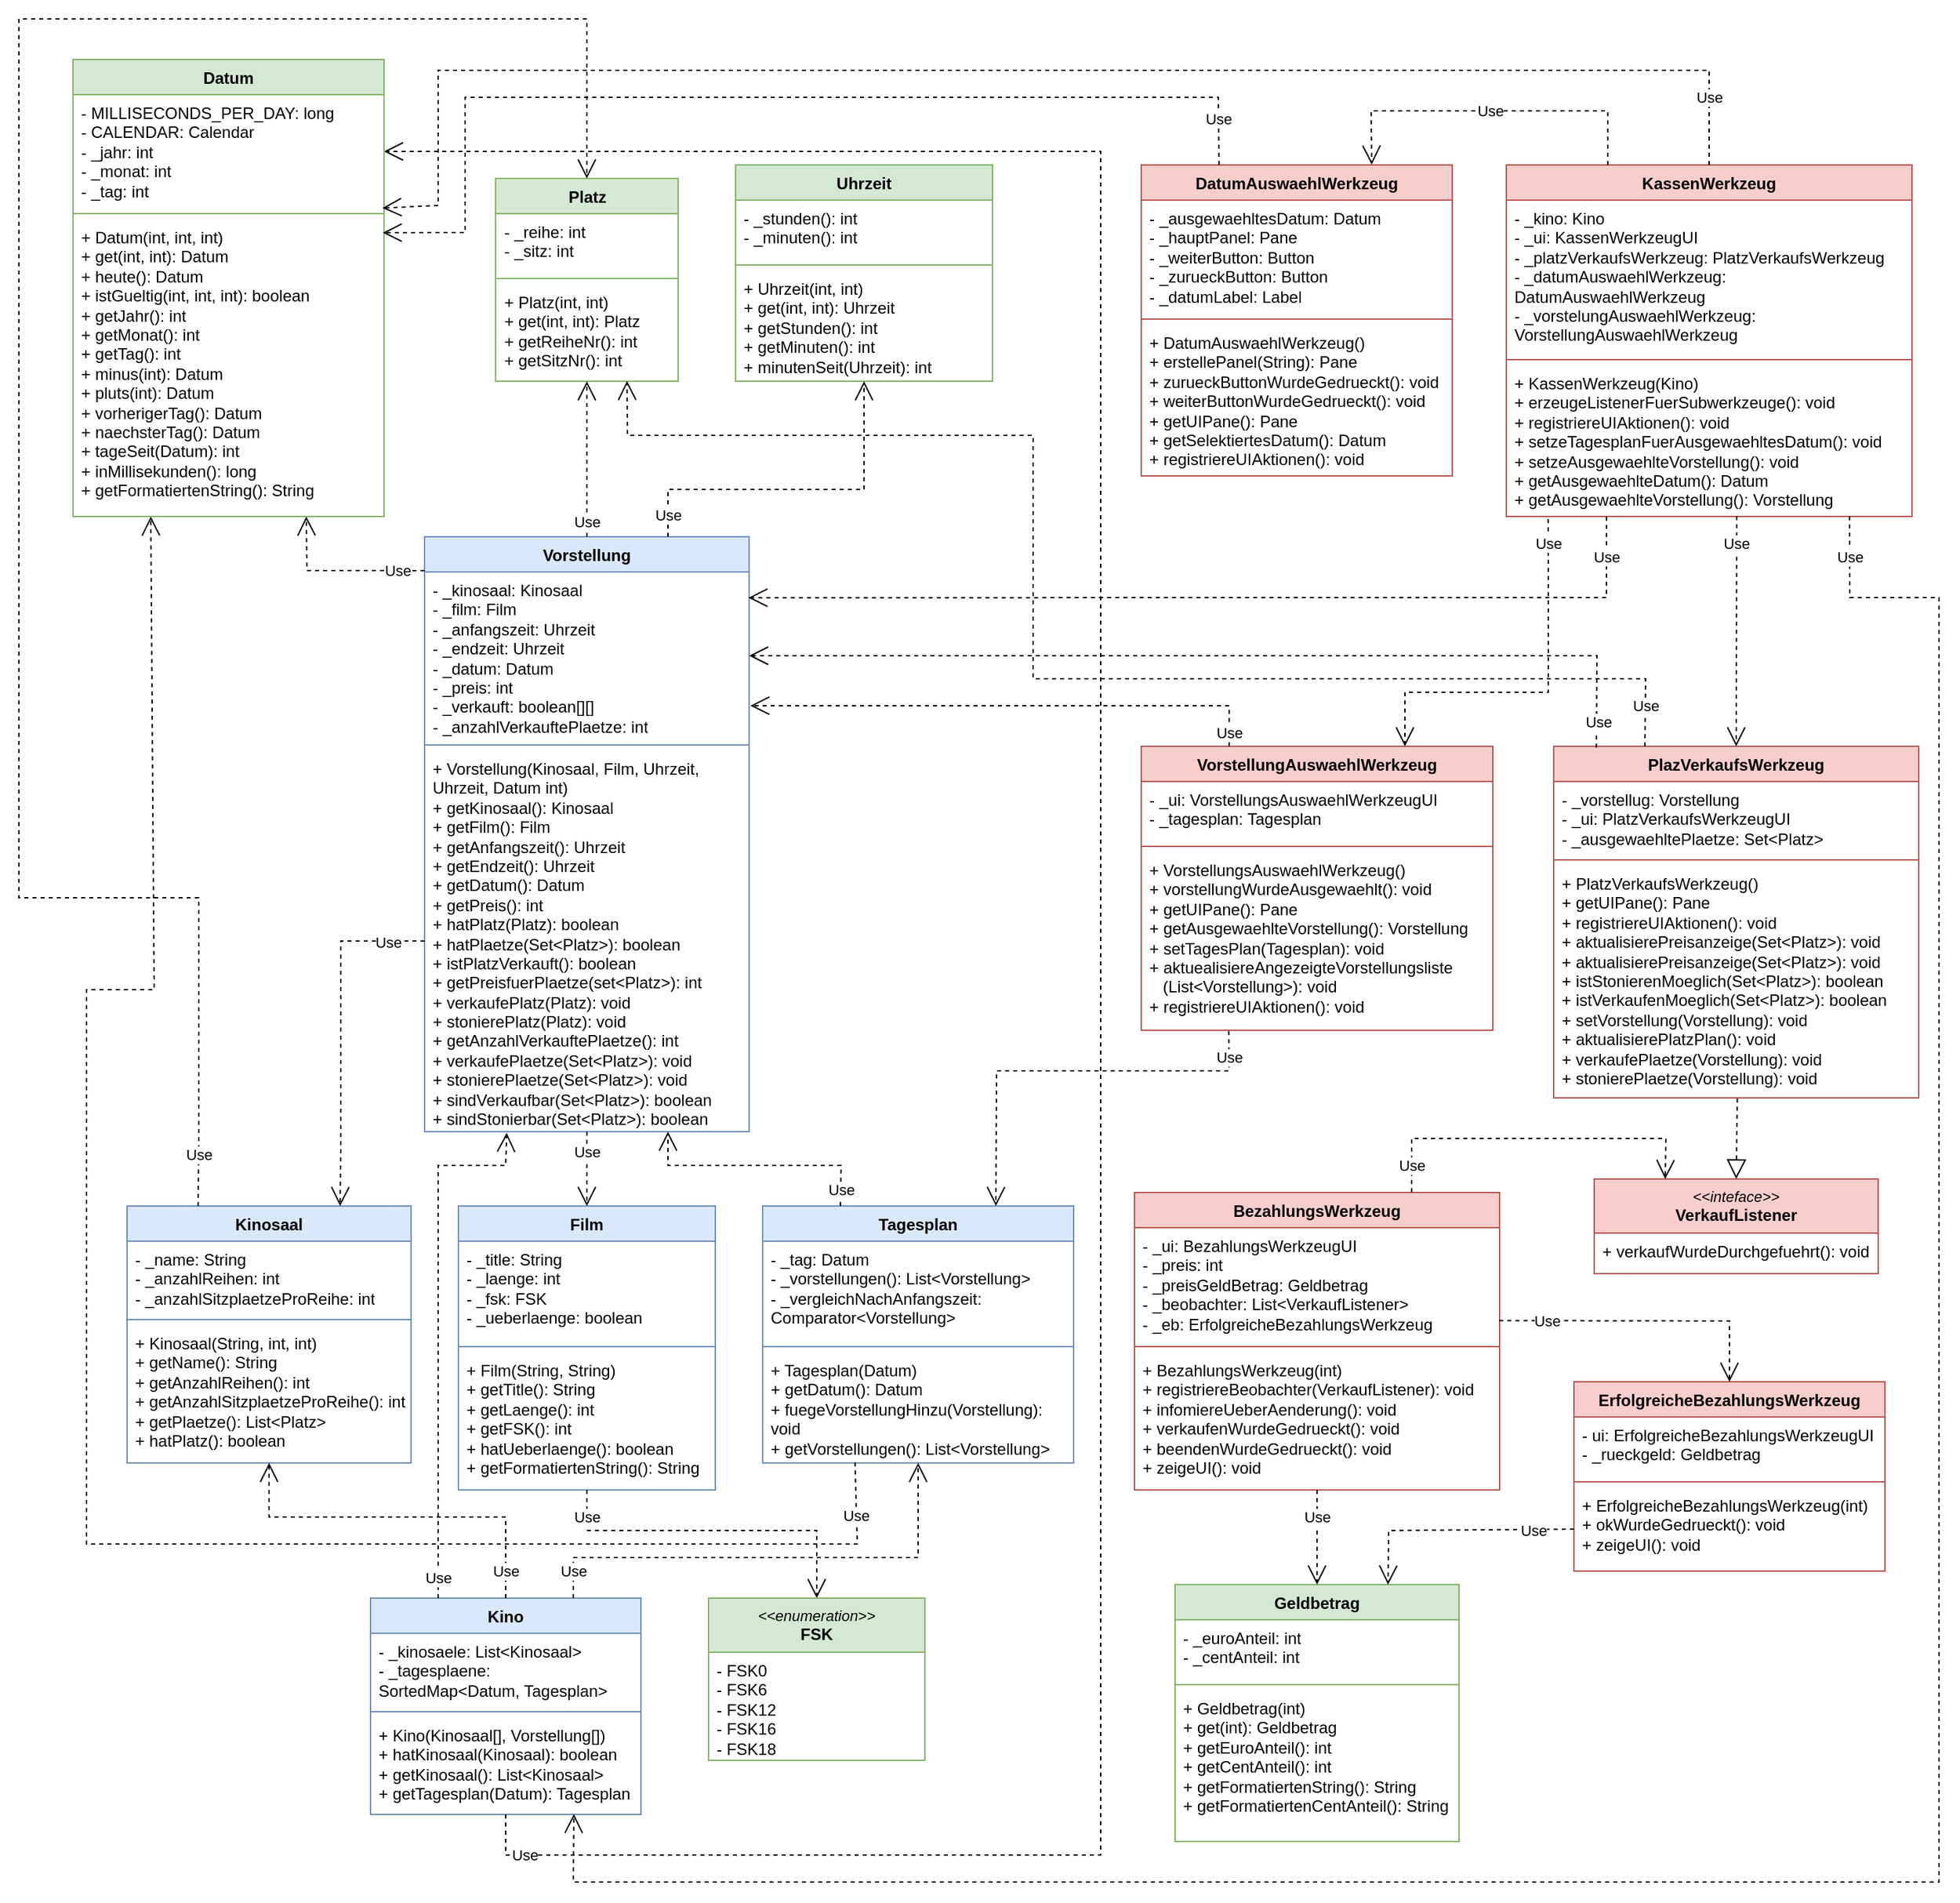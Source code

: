 <mxfile version="24.4.2" type="github">
  <diagram id="C5RBs43oDa-KdzZeNtuy" name="Page-1">
    <mxGraphModel dx="4780" dy="2460" grid="1" gridSize="10" guides="1" tooltips="1" connect="1" arrows="1" fold="1" page="1" pageScale="1" pageWidth="1654" pageHeight="2336" math="0" shadow="0">
      <root>
        <mxCell id="WIyWlLk6GJQsqaUBKTNV-0" />
        <mxCell id="WIyWlLk6GJQsqaUBKTNV-1" parent="WIyWlLk6GJQsqaUBKTNV-0" />
        <mxCell id="4iuh3zrAZqDO1K-IALBD-0" value="Film" style="swimlane;fontStyle=1;align=center;verticalAlign=top;childLayout=stackLayout;horizontal=1;startSize=26;horizontalStack=0;resizeParent=1;resizeParentMax=0;resizeLast=0;collapsible=1;marginBottom=0;whiteSpace=wrap;html=1;fillColor=#dae8fc;strokeColor=#6c8ebf;" parent="WIyWlLk6GJQsqaUBKTNV-1" vertex="1">
          <mxGeometry x="425" y="1298" width="190" height="210" as="geometry">
            <mxRectangle x="470" y="800" width="60" height="30" as="alternateBounds" />
          </mxGeometry>
        </mxCell>
        <mxCell id="4iuh3zrAZqDO1K-IALBD-1" value="- _title: String&lt;div&gt;- _laenge: int&lt;/div&gt;&lt;div&gt;- _fsk: FSK&lt;/div&gt;&lt;div&gt;- _ueberlaenge: boolean&lt;/div&gt;" style="text;strokeColor=none;fillColor=none;align=left;verticalAlign=top;spacingLeft=4;spacingRight=4;overflow=hidden;rotatable=0;points=[[0,0.5],[1,0.5]];portConstraint=eastwest;whiteSpace=wrap;html=1;" parent="4iuh3zrAZqDO1K-IALBD-0" vertex="1">
          <mxGeometry y="26" width="190" height="74" as="geometry" />
        </mxCell>
        <mxCell id="4iuh3zrAZqDO1K-IALBD-2" value="" style="line;strokeWidth=1;fillColor=none;align=left;verticalAlign=middle;spacingTop=-1;spacingLeft=3;spacingRight=3;rotatable=0;labelPosition=right;points=[];portConstraint=eastwest;strokeColor=inherit;" parent="4iuh3zrAZqDO1K-IALBD-0" vertex="1">
          <mxGeometry y="100" width="190" height="8" as="geometry" />
        </mxCell>
        <mxCell id="4iuh3zrAZqDO1K-IALBD-3" value="+ Film(String, String)&lt;div&gt;+ getTitle(): String&lt;/div&gt;&lt;div&gt;+ getLaenge(): int&lt;/div&gt;&lt;div&gt;+ getFSK(): int&lt;/div&gt;&lt;div&gt;+ hatUeberlaenge(): boolean&lt;/div&gt;&lt;div&gt;+ getFormatiertenString(): String&lt;/div&gt;" style="text;strokeColor=none;fillColor=none;align=left;verticalAlign=top;spacingLeft=4;spacingRight=4;overflow=hidden;rotatable=0;points=[[0,0.5],[1,0.5]];portConstraint=eastwest;whiteSpace=wrap;html=1;" parent="4iuh3zrAZqDO1K-IALBD-0" vertex="1">
          <mxGeometry y="108" width="190" height="102" as="geometry" />
        </mxCell>
        <mxCell id="4iuh3zrAZqDO1K-IALBD-4" value="Kino" style="swimlane;fontStyle=1;align=center;verticalAlign=top;childLayout=stackLayout;horizontal=1;startSize=26;horizontalStack=0;resizeParent=1;resizeParentMax=0;resizeLast=0;collapsible=1;marginBottom=0;whiteSpace=wrap;html=1;fillColor=#dae8fc;strokeColor=#6c8ebf;" parent="WIyWlLk6GJQsqaUBKTNV-1" vertex="1">
          <mxGeometry x="360" y="1588" width="200" height="160" as="geometry">
            <mxRectangle x="400" y="590" width="60" height="30" as="alternateBounds" />
          </mxGeometry>
        </mxCell>
        <mxCell id="4iuh3zrAZqDO1K-IALBD-5" value="- _kinosaele: List&amp;lt;Kinosaal&amp;gt;&lt;div&gt;- _tagesplaene: SortedMap&amp;lt;Datum, Tagesplan&amp;gt;&lt;/div&gt;" style="text;strokeColor=none;fillColor=none;align=left;verticalAlign=top;spacingLeft=4;spacingRight=4;overflow=hidden;rotatable=0;points=[[0,0.5],[1,0.5]];portConstraint=eastwest;whiteSpace=wrap;html=1;" parent="4iuh3zrAZqDO1K-IALBD-4" vertex="1">
          <mxGeometry y="26" width="200" height="54" as="geometry" />
        </mxCell>
        <mxCell id="4iuh3zrAZqDO1K-IALBD-6" value="" style="line;strokeWidth=1;fillColor=none;align=left;verticalAlign=middle;spacingTop=-1;spacingLeft=3;spacingRight=3;rotatable=0;labelPosition=right;points=[];portConstraint=eastwest;strokeColor=inherit;" parent="4iuh3zrAZqDO1K-IALBD-4" vertex="1">
          <mxGeometry y="80" width="200" height="8" as="geometry" />
        </mxCell>
        <mxCell id="4iuh3zrAZqDO1K-IALBD-7" value="+ Kino(Kinosaal[], Vorstellung[])&lt;div&gt;+ hatKinosaal(Kinosaal): boolean&lt;/div&gt;&lt;div&gt;+ getKinosaal(): List&amp;lt;Kinosaal&amp;gt;&lt;/div&gt;&lt;div&gt;+ getTagesplan(Datum): Tagesplan&lt;/div&gt;" style="text;strokeColor=none;fillColor=none;align=left;verticalAlign=top;spacingLeft=4;spacingRight=4;overflow=hidden;rotatable=0;points=[[0,0.5],[1,0.5]];portConstraint=eastwest;whiteSpace=wrap;html=1;" parent="4iuh3zrAZqDO1K-IALBD-4" vertex="1">
          <mxGeometry y="88" width="200" height="72" as="geometry" />
        </mxCell>
        <mxCell id="4iuh3zrAZqDO1K-IALBD-18" value="Kinosaal" style="swimlane;fontStyle=1;align=center;verticalAlign=top;childLayout=stackLayout;horizontal=1;startSize=26;horizontalStack=0;resizeParent=1;resizeParentMax=0;resizeLast=0;collapsible=1;marginBottom=0;whiteSpace=wrap;html=1;fillColor=#dae8fc;strokeColor=#6c8ebf;" parent="WIyWlLk6GJQsqaUBKTNV-1" vertex="1">
          <mxGeometry x="180" y="1298" width="210" height="190" as="geometry">
            <mxRectangle x="300" y="860" width="90" height="30" as="alternateBounds" />
          </mxGeometry>
        </mxCell>
        <mxCell id="4iuh3zrAZqDO1K-IALBD-19" value="- _name: String&lt;div&gt;- _anzahlReihen: int&lt;/div&gt;&lt;div&gt;- _anzahlSitzplaetzeProReihe: int&lt;/div&gt;" style="text;strokeColor=none;fillColor=none;align=left;verticalAlign=top;spacingLeft=4;spacingRight=4;overflow=hidden;rotatable=0;points=[[0,0.5],[1,0.5]];portConstraint=eastwest;whiteSpace=wrap;html=1;" parent="4iuh3zrAZqDO1K-IALBD-18" vertex="1">
          <mxGeometry y="26" width="210" height="54" as="geometry" />
        </mxCell>
        <mxCell id="4iuh3zrAZqDO1K-IALBD-20" value="" style="line;strokeWidth=1;fillColor=none;align=left;verticalAlign=middle;spacingTop=-1;spacingLeft=3;spacingRight=3;rotatable=0;labelPosition=right;points=[];portConstraint=eastwest;strokeColor=inherit;" parent="4iuh3zrAZqDO1K-IALBD-18" vertex="1">
          <mxGeometry y="80" width="210" height="8" as="geometry" />
        </mxCell>
        <mxCell id="4iuh3zrAZqDO1K-IALBD-21" value="+ Kinosaal(String, int, int)&lt;br&gt;&lt;div&gt;+ getName(): String&lt;/div&gt;&lt;div&gt;+ getAnzahlReihen(): int&lt;/div&gt;&lt;div&gt;+ getAnzahlSitzplaetzeProReihe(): int&lt;/div&gt;&lt;div&gt;+ getPlaetze(): List&amp;lt;Platz&amp;gt;&lt;/div&gt;&lt;div&gt;+ hatPlatz(): boolean&lt;/div&gt;" style="text;strokeColor=none;fillColor=none;align=left;verticalAlign=top;spacingLeft=4;spacingRight=4;overflow=hidden;rotatable=0;points=[[0,0.5],[1,0.5]];portConstraint=eastwest;whiteSpace=wrap;html=1;" parent="4iuh3zrAZqDO1K-IALBD-18" vertex="1">
          <mxGeometry y="88" width="210" height="102" as="geometry" />
        </mxCell>
        <mxCell id="4iuh3zrAZqDO1K-IALBD-22" value="Platz" style="swimlane;fontStyle=1;align=center;verticalAlign=top;childLayout=stackLayout;horizontal=1;startSize=26;horizontalStack=0;resizeParent=1;resizeParentMax=0;resizeLast=0;collapsible=1;marginBottom=0;whiteSpace=wrap;html=1;fillColor=#d5e8d4;strokeColor=#82b366;" parent="WIyWlLk6GJQsqaUBKTNV-1" vertex="1">
          <mxGeometry x="452.5" y="538" width="135" height="150" as="geometry">
            <mxRectangle x="400" y="210" width="90" height="30" as="alternateBounds" />
          </mxGeometry>
        </mxCell>
        <mxCell id="4iuh3zrAZqDO1K-IALBD-23" value="- _reihe: int&lt;div&gt;- _sitz: int&lt;/div&gt;" style="text;strokeColor=none;fillColor=none;align=left;verticalAlign=top;spacingLeft=4;spacingRight=4;overflow=hidden;rotatable=0;points=[[0,0.5],[1,0.5]];portConstraint=eastwest;whiteSpace=wrap;html=1;" parent="4iuh3zrAZqDO1K-IALBD-22" vertex="1">
          <mxGeometry y="26" width="135" height="44" as="geometry" />
        </mxCell>
        <mxCell id="4iuh3zrAZqDO1K-IALBD-24" value="" style="line;strokeWidth=1;fillColor=none;align=left;verticalAlign=middle;spacingTop=-1;spacingLeft=3;spacingRight=3;rotatable=0;labelPosition=right;points=[];portConstraint=eastwest;strokeColor=inherit;" parent="4iuh3zrAZqDO1K-IALBD-22" vertex="1">
          <mxGeometry y="70" width="135" height="8" as="geometry" />
        </mxCell>
        <mxCell id="4iuh3zrAZqDO1K-IALBD-25" value="+ Platz(int, int)&lt;div&gt;+ get(int, int): Platz&lt;/div&gt;&lt;div&gt;+ getReiheNr(): int&lt;/div&gt;&lt;div&gt;+ getSitzNr(): int&lt;/div&gt;" style="text;strokeColor=none;fillColor=none;align=left;verticalAlign=top;spacingLeft=4;spacingRight=4;overflow=hidden;rotatable=0;points=[[0,0.5],[1,0.5]];portConstraint=eastwest;whiteSpace=wrap;html=1;" parent="4iuh3zrAZqDO1K-IALBD-22" vertex="1">
          <mxGeometry y="78" width="135" height="72" as="geometry" />
        </mxCell>
        <mxCell id="4iuh3zrAZqDO1K-IALBD-26" value="Tagesplan" style="swimlane;fontStyle=1;align=center;verticalAlign=top;childLayout=stackLayout;horizontal=1;startSize=26;horizontalStack=0;resizeParent=1;resizeParentMax=0;resizeLast=0;collapsible=1;marginBottom=0;whiteSpace=wrap;html=1;fillColor=#dae8fc;strokeColor=#6c8ebf;" parent="WIyWlLk6GJQsqaUBKTNV-1" vertex="1">
          <mxGeometry x="650" y="1298" width="230" height="190" as="geometry">
            <mxRectangle x="560" y="800" width="100" height="30" as="alternateBounds" />
          </mxGeometry>
        </mxCell>
        <mxCell id="4iuh3zrAZqDO1K-IALBD-27" value="- _tag: Datum&lt;div&gt;- _vorstellungen(): List&amp;lt;Vorstellung&amp;gt;&lt;/div&gt;&lt;div&gt;- _vergleichNachAnfangszeit:&amp;nbsp;&lt;/div&gt;&lt;div&gt;&lt;span style=&quot;background-color: initial;&quot;&gt;Comparator&amp;lt;Vorstellung&amp;gt;&lt;/span&gt;&lt;/div&gt;" style="text;strokeColor=none;fillColor=none;align=left;verticalAlign=top;spacingLeft=4;spacingRight=4;overflow=hidden;rotatable=0;points=[[0,0.5],[1,0.5]];portConstraint=eastwest;whiteSpace=wrap;html=1;" parent="4iuh3zrAZqDO1K-IALBD-26" vertex="1">
          <mxGeometry y="26" width="230" height="74" as="geometry" />
        </mxCell>
        <mxCell id="4iuh3zrAZqDO1K-IALBD-28" value="" style="line;strokeWidth=1;fillColor=none;align=left;verticalAlign=middle;spacingTop=-1;spacingLeft=3;spacingRight=3;rotatable=0;labelPosition=right;points=[];portConstraint=eastwest;strokeColor=inherit;" parent="4iuh3zrAZqDO1K-IALBD-26" vertex="1">
          <mxGeometry y="100" width="230" height="8" as="geometry" />
        </mxCell>
        <mxCell id="4iuh3zrAZqDO1K-IALBD-29" value="+ Tagesplan(Datum)&lt;div&gt;+ getDatum(): Datum&lt;/div&gt;&lt;div&gt;+ fuegeVorstellungHinzu(Vorstellung): void&lt;/div&gt;&lt;div&gt;+ getVorstellungen(): List&amp;lt;Vorstellung&amp;gt;&lt;/div&gt;" style="text;strokeColor=none;fillColor=none;align=left;verticalAlign=top;spacingLeft=4;spacingRight=4;overflow=hidden;rotatable=0;points=[[0,0.5],[1,0.5]];portConstraint=eastwest;whiteSpace=wrap;html=1;" parent="4iuh3zrAZqDO1K-IALBD-26" vertex="1">
          <mxGeometry y="108" width="230" height="82" as="geometry" />
        </mxCell>
        <mxCell id="4iuh3zrAZqDO1K-IALBD-34" value="Use" style="endArrow=open;endSize=12;dashed=1;html=1;rounded=0;exitX=0.5;exitY=1;exitDx=0;exitDy=0;entryX=0.5;entryY=0;entryDx=0;entryDy=0;" parent="WIyWlLk6GJQsqaUBKTNV-1" source="4iuh3zrAZqDO1K-IALBD-0" target="3Wl5qvV5KjrjYKabuC5U-5" edge="1">
          <mxGeometry x="-0.84" width="160" relative="1" as="geometry">
            <mxPoint x="590" y="1608" as="sourcePoint" />
            <mxPoint x="639.28" y="1364.58" as="targetPoint" />
            <Array as="points">
              <mxPoint x="520" y="1538" />
              <mxPoint x="690" y="1538" />
            </Array>
            <mxPoint as="offset" />
          </mxGeometry>
        </mxCell>
        <mxCell id="4iuh3zrAZqDO1K-IALBD-35" value="Use" style="endArrow=open;endSize=12;dashed=1;html=1;rounded=0;exitX=0.5;exitY=0;exitDx=0;exitDy=0;entryX=0.5;entryY=1;entryDx=0;entryDy=0;" parent="WIyWlLk6GJQsqaUBKTNV-1" source="4iuh3zrAZqDO1K-IALBD-4" target="4iuh3zrAZqDO1K-IALBD-18" edge="1">
          <mxGeometry x="-0.855" width="160" relative="1" as="geometry">
            <mxPoint x="570" y="1398" as="sourcePoint" />
            <mxPoint x="480" y="1268" as="targetPoint" />
            <Array as="points">
              <mxPoint x="460" y="1528" />
              <mxPoint x="285" y="1528" />
            </Array>
            <mxPoint as="offset" />
          </mxGeometry>
        </mxCell>
        <mxCell id="4iuh3zrAZqDO1K-IALBD-36" value="Use" style="endArrow=open;endSize=12;dashed=1;html=1;rounded=0;exitX=0.75;exitY=0;exitDx=0;exitDy=0;entryX=0.5;entryY=1;entryDx=0;entryDy=0;" parent="WIyWlLk6GJQsqaUBKTNV-1" source="4iuh3zrAZqDO1K-IALBD-4" target="4iuh3zrAZqDO1K-IALBD-26" edge="1">
          <mxGeometry x="-0.887" width="160" relative="1" as="geometry">
            <mxPoint x="610" y="1248" as="sourcePoint" />
            <mxPoint x="770" y="1248" as="targetPoint" />
            <Array as="points">
              <mxPoint x="510" y="1558" />
              <mxPoint x="765" y="1558" />
            </Array>
            <mxPoint as="offset" />
          </mxGeometry>
        </mxCell>
        <mxCell id="4iuh3zrAZqDO1K-IALBD-37" value="Use" style="endArrow=open;endSize=12;dashed=1;html=1;rounded=0;exitX=0.5;exitY=1;exitDx=0;exitDy=0;entryX=1;entryY=0.5;entryDx=0;entryDy=0;" parent="WIyWlLk6GJQsqaUBKTNV-1" source="4iuh3zrAZqDO1K-IALBD-4" target="4iuh3zrAZqDO1K-IALBD-56" edge="1">
          <mxGeometry x="-0.961" width="160" relative="1" as="geometry">
            <mxPoint x="620" y="768" as="sourcePoint" />
            <mxPoint x="770" y="572.0" as="targetPoint" />
            <Array as="points">
              <mxPoint x="460" y="1778" />
              <mxPoint x="900" y="1778" />
              <mxPoint x="900" y="518" />
            </Array>
            <mxPoint as="offset" />
          </mxGeometry>
        </mxCell>
        <mxCell id="4iuh3zrAZqDO1K-IALBD-38" value="Use" style="endArrow=open;endSize=12;dashed=1;html=1;rounded=0;exitX=0.297;exitY=0.996;exitDx=0;exitDy=0;entryX=0.25;entryY=1;entryDx=0;entryDy=0;exitPerimeter=0;" parent="WIyWlLk6GJQsqaUBKTNV-1" source="4iuh3zrAZqDO1K-IALBD-29" target="4iuh3zrAZqDO1K-IALBD-55" edge="1">
          <mxGeometry x="-0.945" width="160" relative="1" as="geometry">
            <mxPoint x="620" y="768" as="sourcePoint" />
            <mxPoint x="820" y="572.0" as="targetPoint" />
            <Array as="points">
              <mxPoint x="720" y="1548" />
              <mxPoint x="150" y="1548" />
              <mxPoint x="150" y="1138" />
              <mxPoint x="200" y="1138" />
            </Array>
            <mxPoint as="offset" />
          </mxGeometry>
        </mxCell>
        <mxCell id="4iuh3zrAZqDO1K-IALBD-39" value="Use" style="endArrow=open;endSize=12;dashed=1;html=1;rounded=0;exitX=0.25;exitY=0;exitDx=0;exitDy=0;entryX=0.75;entryY=1;entryDx=0;entryDy=0;" parent="WIyWlLk6GJQsqaUBKTNV-1" source="4iuh3zrAZqDO1K-IALBD-26" target="4iuh3zrAZqDO1K-IALBD-40" edge="1">
          <mxGeometry x="-0.867" width="160" relative="1" as="geometry">
            <mxPoint x="530" y="978" as="sourcePoint" />
            <mxPoint x="960" y="948" as="targetPoint" />
            <Array as="points">
              <mxPoint x="708" y="1268" />
              <mxPoint x="580" y="1268" />
            </Array>
            <mxPoint as="offset" />
          </mxGeometry>
        </mxCell>
        <mxCell id="4iuh3zrAZqDO1K-IALBD-40" value="Vorstellung" style="swimlane;fontStyle=1;align=center;verticalAlign=top;childLayout=stackLayout;horizontal=1;startSize=26;horizontalStack=0;resizeParent=1;resizeParentMax=0;resizeLast=0;collapsible=1;marginBottom=0;whiteSpace=wrap;html=1;fillColor=#dae8fc;strokeColor=#6c8ebf;" parent="WIyWlLk6GJQsqaUBKTNV-1" vertex="1">
          <mxGeometry x="400" y="803" width="240" height="440" as="geometry">
            <mxRectangle x="370" y="360" width="100" height="30" as="alternateBounds" />
          </mxGeometry>
        </mxCell>
        <mxCell id="4iuh3zrAZqDO1K-IALBD-41" value="- _kinosaal: Kinosaal&lt;div&gt;- _film: Film&lt;/div&gt;&lt;div&gt;- _anfangszeit: Uhrzeit&lt;/div&gt;&lt;div&gt;- _endzeit: Uhrzeit&lt;/div&gt;&lt;div&gt;- _datum: Datum&lt;/div&gt;&lt;div&gt;- _preis: int&lt;/div&gt;&lt;div&gt;- _verkauft: boolean[][]&lt;/div&gt;&lt;div&gt;- _anzahlVerkauftePlaetze: int&lt;/div&gt;" style="text;strokeColor=none;fillColor=none;align=left;verticalAlign=top;spacingLeft=4;spacingRight=4;overflow=hidden;rotatable=0;points=[[0,0.5],[1,0.5]];portConstraint=eastwest;whiteSpace=wrap;html=1;" parent="4iuh3zrAZqDO1K-IALBD-40" vertex="1">
          <mxGeometry y="26" width="240" height="124" as="geometry" />
        </mxCell>
        <mxCell id="4iuh3zrAZqDO1K-IALBD-42" value="" style="line;strokeWidth=1;fillColor=none;align=left;verticalAlign=middle;spacingTop=-1;spacingLeft=3;spacingRight=3;rotatable=0;labelPosition=right;points=[];portConstraint=eastwest;strokeColor=inherit;" parent="4iuh3zrAZqDO1K-IALBD-40" vertex="1">
          <mxGeometry y="150" width="240" height="8" as="geometry" />
        </mxCell>
        <mxCell id="4iuh3zrAZqDO1K-IALBD-43" value="+ Vorstellung(Kinosaal, Film, Uhrzeit, Uhrzeit, Datum int)&lt;div&gt;+ getKinosaal(): Kinosaal&lt;div&gt;+ getFilm(): Film&lt;/div&gt;&lt;div&gt;+ getAnfangszeit(): Uhrzeit&lt;/div&gt;&lt;div&gt;+ getEndzeit(): Uhrzeit&lt;/div&gt;&lt;div&gt;+ getDatum(): Datum&lt;/div&gt;&lt;div&gt;+ getPreis(): int&lt;/div&gt;&lt;/div&gt;&lt;div&gt;+ hatPlatz(Platz): boolean&lt;/div&gt;&lt;div&gt;+ hatPlaetze(Set&amp;lt;Platz&amp;gt;): boolean&lt;/div&gt;&lt;div&gt;+ istPlatzVerkauft(): boolean&lt;/div&gt;&lt;div&gt;+ getPreisfuerPlaetze(set&amp;lt;Platz&amp;gt;): int&lt;/div&gt;&lt;div&gt;+ verkaufePlatz(Platz): void&lt;/div&gt;&lt;div&gt;+ stonierePlatz(Platz): void&lt;/div&gt;&lt;div&gt;+ getAnzahlVerkauftePlaetze(): int&lt;/div&gt;&lt;div&gt;+ verkaufePlaetze(Set&amp;lt;Platz&amp;gt;): void&lt;/div&gt;&lt;div&gt;+ stonierePlaetze(Set&amp;lt;Platz&amp;gt;): void&lt;/div&gt;&lt;div&gt;+ sindVerkaufbar(Set&amp;lt;Platz&amp;gt;): boolean&lt;/div&gt;&lt;div&gt;+ sindStonierbar(Set&amp;lt;Platz&amp;gt;): boolean&lt;/div&gt;&lt;div&gt;&lt;br&gt;&lt;/div&gt;" style="text;strokeColor=none;fillColor=none;align=left;verticalAlign=top;spacingLeft=4;spacingRight=4;overflow=hidden;rotatable=0;points=[[0,0.5],[1,0.5]];portConstraint=eastwest;whiteSpace=wrap;html=1;" parent="4iuh3zrAZqDO1K-IALBD-40" vertex="1">
          <mxGeometry y="158" width="240" height="282" as="geometry" />
        </mxCell>
        <mxCell id="4iuh3zrAZqDO1K-IALBD-44" value="Use" style="endArrow=open;endSize=12;dashed=1;html=1;rounded=0;exitX=0.25;exitY=0;exitDx=0;exitDy=0;entryX=0.253;entryY=1.003;entryDx=0;entryDy=0;entryPerimeter=0;" parent="WIyWlLk6GJQsqaUBKTNV-1" source="4iuh3zrAZqDO1K-IALBD-4" target="4iuh3zrAZqDO1K-IALBD-43" edge="1">
          <mxGeometry x="-0.922" width="160" relative="1" as="geometry">
            <mxPoint x="404.74" y="1098.51" as="sourcePoint" />
            <mxPoint x="430" y="1248" as="targetPoint" />
            <Array as="points">
              <mxPoint x="410" y="1358" />
              <mxPoint x="410" y="1268" />
              <mxPoint x="460" y="1268" />
            </Array>
            <mxPoint as="offset" />
          </mxGeometry>
        </mxCell>
        <mxCell id="4iuh3zrAZqDO1K-IALBD-45" value="Use" style="endArrow=open;endSize=12;dashed=1;html=1;rounded=0;exitX=0.25;exitY=0;exitDx=0;exitDy=0;entryX=0.5;entryY=0;entryDx=0;entryDy=0;" parent="WIyWlLk6GJQsqaUBKTNV-1" source="4iuh3zrAZqDO1K-IALBD-18" target="4iuh3zrAZqDO1K-IALBD-22" edge="1">
          <mxGeometry x="-0.951" width="160" relative="1" as="geometry">
            <mxPoint x="650" y="678" as="sourcePoint" />
            <mxPoint x="810" y="678" as="targetPoint" />
            <Array as="points">
              <mxPoint x="233" y="1248" />
              <mxPoint x="233" y="1070" />
              <mxPoint x="100" y="1070" />
              <mxPoint x="100" y="950" />
              <mxPoint x="100" y="420" />
              <mxPoint x="520" y="420" />
            </Array>
            <mxPoint as="offset" />
          </mxGeometry>
        </mxCell>
        <mxCell id="4iuh3zrAZqDO1K-IALBD-46" value="Use" style="endArrow=open;endSize=12;dashed=1;html=1;rounded=0;exitX=0;exitY=0.5;exitDx=0;exitDy=0;entryX=0.75;entryY=0;entryDx=0;entryDy=0;" parent="WIyWlLk6GJQsqaUBKTNV-1" source="4iuh3zrAZqDO1K-IALBD-43" target="4iuh3zrAZqDO1K-IALBD-18" edge="1">
          <mxGeometry x="-0.789" y="1" width="160" relative="1" as="geometry">
            <mxPoint x="740" y="998" as="sourcePoint" />
            <mxPoint x="486" y="968" as="targetPoint" />
            <Array as="points">
              <mxPoint x="338" y="1102" />
              <mxPoint x="338" y="1258" />
            </Array>
            <mxPoint as="offset" />
          </mxGeometry>
        </mxCell>
        <mxCell id="4iuh3zrAZqDO1K-IALBD-47" value="Use" style="endArrow=open;endSize=12;dashed=1;html=1;rounded=0;exitX=0.5;exitY=1;exitDx=0;exitDy=0;entryX=0.5;entryY=0;entryDx=0;entryDy=0;" parent="WIyWlLk6GJQsqaUBKTNV-1" source="4iuh3zrAZqDO1K-IALBD-40" target="4iuh3zrAZqDO1K-IALBD-0" edge="1">
          <mxGeometry x="-0.455" width="160" relative="1" as="geometry">
            <mxPoint x="740" y="998" as="sourcePoint" />
            <mxPoint x="770" y="1328" as="targetPoint" />
            <Array as="points">
              <mxPoint x="520" y="1278" />
            </Array>
            <mxPoint as="offset" />
          </mxGeometry>
        </mxCell>
        <mxCell id="4iuh3zrAZqDO1K-IALBD-48" value="Uhrzeit" style="swimlane;fontStyle=1;align=center;verticalAlign=top;childLayout=stackLayout;horizontal=1;startSize=26;horizontalStack=0;resizeParent=1;resizeParentMax=0;resizeLast=0;collapsible=1;marginBottom=0;whiteSpace=wrap;html=1;fillColor=#d5e8d4;strokeColor=#82b366;" parent="WIyWlLk6GJQsqaUBKTNV-1" vertex="1">
          <mxGeometry x="630" y="528" width="190" height="160" as="geometry">
            <mxRectangle x="540" y="100" width="100" height="30" as="alternateBounds" />
          </mxGeometry>
        </mxCell>
        <mxCell id="4iuh3zrAZqDO1K-IALBD-49" value="- _stunden(): int&lt;div&gt;- _minuten(): int&lt;/div&gt;" style="text;strokeColor=none;fillColor=none;align=left;verticalAlign=top;spacingLeft=4;spacingRight=4;overflow=hidden;rotatable=0;points=[[0,0.5],[1,0.5]];portConstraint=eastwest;whiteSpace=wrap;html=1;" parent="4iuh3zrAZqDO1K-IALBD-48" vertex="1">
          <mxGeometry y="26" width="190" height="44" as="geometry" />
        </mxCell>
        <mxCell id="4iuh3zrAZqDO1K-IALBD-50" value="" style="line;strokeWidth=1;fillColor=none;align=left;verticalAlign=middle;spacingTop=-1;spacingLeft=3;spacingRight=3;rotatable=0;labelPosition=right;points=[];portConstraint=eastwest;strokeColor=inherit;" parent="4iuh3zrAZqDO1K-IALBD-48" vertex="1">
          <mxGeometry y="70" width="190" height="8" as="geometry" />
        </mxCell>
        <mxCell id="4iuh3zrAZqDO1K-IALBD-51" value="&lt;div&gt;+ Uhrzeit(int, int)&lt;/div&gt;&lt;div&gt;+ get(int, int): Uhrzeit&lt;/div&gt;&lt;div&gt;+ getStunden(): int&lt;/div&gt;&lt;div&gt;+ getMinuten(): int&lt;/div&gt;&lt;div&gt;+ minutenSeit(Uhrzeit): int&lt;/div&gt;" style="text;strokeColor=none;fillColor=none;align=left;verticalAlign=top;spacingLeft=4;spacingRight=4;overflow=hidden;rotatable=0;points=[[0,0.5],[1,0.5]];portConstraint=eastwest;whiteSpace=wrap;html=1;" parent="4iuh3zrAZqDO1K-IALBD-48" vertex="1">
          <mxGeometry y="78" width="190" height="82" as="geometry" />
        </mxCell>
        <mxCell id="4iuh3zrAZqDO1K-IALBD-52" value="Use" style="endArrow=open;endSize=12;dashed=1;html=1;rounded=0;exitX=0.75;exitY=0;exitDx=0;exitDy=0;entryX=0.5;entryY=1;entryDx=0;entryDy=0;" parent="WIyWlLk6GJQsqaUBKTNV-1" source="4iuh3zrAZqDO1K-IALBD-40" target="4iuh3zrAZqDO1K-IALBD-48" edge="1">
          <mxGeometry x="-0.875" width="160" relative="1" as="geometry">
            <mxPoint x="740" y="878" as="sourcePoint" />
            <mxPoint x="900" y="878" as="targetPoint" />
            <Array as="points">
              <mxPoint x="580" y="768" />
              <mxPoint x="725" y="768" />
            </Array>
            <mxPoint as="offset" />
          </mxGeometry>
        </mxCell>
        <mxCell id="4iuh3zrAZqDO1K-IALBD-53" value="Use" style="endArrow=open;endSize=12;dashed=1;html=1;rounded=0;exitX=0;exitY=0.057;exitDx=0;exitDy=0;entryX=0.75;entryY=1;entryDx=0;entryDy=0;exitPerimeter=0;" parent="WIyWlLk6GJQsqaUBKTNV-1" source="4iuh3zrAZqDO1K-IALBD-40" target="4iuh3zrAZqDO1K-IALBD-55" edge="1">
          <mxGeometry x="-0.685" width="160" relative="1" as="geometry">
            <mxPoint x="740" y="748" as="sourcePoint" />
            <mxPoint x="870" y="555" as="targetPoint" />
            <Array as="points">
              <mxPoint x="313" y="828" />
            </Array>
            <mxPoint as="offset" />
          </mxGeometry>
        </mxCell>
        <mxCell id="4iuh3zrAZqDO1K-IALBD-54" value="Use" style="endArrow=open;endSize=12;dashed=1;html=1;rounded=0;exitX=0.5;exitY=0;exitDx=0;exitDy=0;entryX=0.5;entryY=1;entryDx=0;entryDy=0;" parent="WIyWlLk6GJQsqaUBKTNV-1" source="4iuh3zrAZqDO1K-IALBD-40" target="4iuh3zrAZqDO1K-IALBD-22" edge="1">
          <mxGeometry x="-0.8" width="160" relative="1" as="geometry">
            <mxPoint x="740" y="728" as="sourcePoint" />
            <mxPoint x="900" y="728" as="targetPoint" />
            <mxPoint as="offset" />
            <Array as="points">
              <mxPoint x="520" y="778" />
            </Array>
          </mxGeometry>
        </mxCell>
        <mxCell id="4iuh3zrAZqDO1K-IALBD-55" value="Datum" style="swimlane;fontStyle=1;align=center;verticalAlign=top;childLayout=stackLayout;horizontal=1;startSize=26;horizontalStack=0;resizeParent=1;resizeParentMax=0;resizeLast=0;collapsible=1;marginBottom=0;whiteSpace=wrap;html=1;fillColor=#d5e8d4;strokeColor=#82b366;" parent="WIyWlLk6GJQsqaUBKTNV-1" vertex="1">
          <mxGeometry x="140" y="450" width="230" height="338" as="geometry">
            <mxRectangle x="60" y="210" width="100" height="30" as="alternateBounds" />
          </mxGeometry>
        </mxCell>
        <mxCell id="4iuh3zrAZqDO1K-IALBD-56" value="- MILLISECONDS_PER_DAY: long&lt;div&gt;- CALENDAR: Calendar&lt;br&gt;&lt;div&gt;- _jahr: int&lt;/div&gt;&lt;div&gt;- _monat: int&lt;/div&gt;&lt;div&gt;- _tag: int&lt;/div&gt;&lt;/div&gt;" style="text;strokeColor=none;fillColor=none;align=left;verticalAlign=top;spacingLeft=4;spacingRight=4;overflow=hidden;rotatable=0;points=[[0,0.5],[1,0.5]];portConstraint=eastwest;whiteSpace=wrap;html=1;" parent="4iuh3zrAZqDO1K-IALBD-55" vertex="1">
          <mxGeometry y="26" width="230" height="84" as="geometry" />
        </mxCell>
        <mxCell id="4iuh3zrAZqDO1K-IALBD-57" value="" style="line;strokeWidth=1;fillColor=none;align=left;verticalAlign=middle;spacingTop=-1;spacingLeft=3;spacingRight=3;rotatable=0;labelPosition=right;points=[];portConstraint=eastwest;strokeColor=inherit;" parent="4iuh3zrAZqDO1K-IALBD-55" vertex="1">
          <mxGeometry y="110" width="230" height="8" as="geometry" />
        </mxCell>
        <mxCell id="4iuh3zrAZqDO1K-IALBD-58" value="+ Datum(int, int, int)&lt;div&gt;+ get(int, int): Datum&lt;/div&gt;&lt;div&gt;+ heute(): Datum&lt;/div&gt;&lt;div&gt;+ istGueltig(int, int, int): boolean&lt;/div&gt;&lt;div&gt;+ getJahr(): int&lt;/div&gt;&lt;div&gt;+ getMonat(): int&lt;/div&gt;&lt;div&gt;+ getTag(): int&lt;/div&gt;&lt;div&gt;+ minus(int): Datum&lt;/div&gt;&lt;div&gt;+ pluts(int): Datum&lt;/div&gt;&lt;div&gt;+ vorherigerTag(): Datum&lt;/div&gt;&lt;div&gt;+ naechsterTag(): Datum&lt;/div&gt;&lt;div&gt;+ tageSeit(Datum): int&lt;/div&gt;&lt;div&gt;+ inMillisekunden(): long&lt;/div&gt;&lt;div&gt;+ getFormatiertenString(): String&lt;/div&gt;" style="text;strokeColor=none;fillColor=none;align=left;verticalAlign=top;spacingLeft=4;spacingRight=4;overflow=hidden;rotatable=0;points=[[0,0.5],[1,0.5]];portConstraint=eastwest;whiteSpace=wrap;html=1;" parent="4iuh3zrAZqDO1K-IALBD-55" vertex="1">
          <mxGeometry y="118" width="230" height="220" as="geometry" />
        </mxCell>
        <mxCell id="3Wl5qvV5KjrjYKabuC5U-5" value="&lt;div style=&quot;font-size: 11px;&quot;&gt;&lt;i style=&quot;font-weight: normal;&quot;&gt;&amp;lt;&amp;lt;enumeration&amp;gt;&amp;gt;&lt;/i&gt;&lt;/div&gt;FSK" style="swimlane;fontStyle=1;align=center;verticalAlign=top;childLayout=stackLayout;horizontal=1;startSize=40;horizontalStack=0;resizeParent=1;resizeParentMax=0;resizeLast=0;collapsible=1;marginBottom=0;whiteSpace=wrap;html=1;fillColor=#d5e8d4;strokeColor=#82b366;" parent="WIyWlLk6GJQsqaUBKTNV-1" vertex="1">
          <mxGeometry x="610" y="1588" width="160" height="120" as="geometry">
            <mxRectangle x="480" y="585" width="130" height="40" as="alternateBounds" />
          </mxGeometry>
        </mxCell>
        <mxCell id="3Wl5qvV5KjrjYKabuC5U-8" value="- FSK0&lt;div&gt;- FSK6&lt;/div&gt;&lt;div&gt;- FSK12&lt;/div&gt;&lt;div&gt;- FSK16&lt;/div&gt;&lt;div&gt;- FSK18&lt;/div&gt;" style="text;strokeColor=none;fillColor=none;align=left;verticalAlign=top;spacingLeft=4;spacingRight=4;overflow=hidden;rotatable=0;points=[[0,0.5],[1,0.5]];portConstraint=eastwest;whiteSpace=wrap;html=1;" parent="3Wl5qvV5KjrjYKabuC5U-5" vertex="1">
          <mxGeometry y="40" width="160" height="80" as="geometry" />
        </mxCell>
        <mxCell id="MCHB_ZsTW0Z2eewXql0r-0" value="Geldbetrag" style="swimlane;fontStyle=1;align=center;verticalAlign=top;childLayout=stackLayout;horizontal=1;startSize=26;horizontalStack=0;resizeParent=1;resizeParentMax=0;resizeLast=0;collapsible=1;marginBottom=0;whiteSpace=wrap;html=1;fillColor=#d5e8d4;strokeColor=#82b366;" vertex="1" parent="WIyWlLk6GJQsqaUBKTNV-1">
          <mxGeometry x="955" y="1578" width="210" height="190" as="geometry">
            <mxRectangle x="540" y="100" width="100" height="30" as="alternateBounds" />
          </mxGeometry>
        </mxCell>
        <mxCell id="MCHB_ZsTW0Z2eewXql0r-1" value="- _euroAnteil: int&lt;div&gt;- _centAnteil: int&lt;/div&gt;" style="text;strokeColor=none;fillColor=none;align=left;verticalAlign=top;spacingLeft=4;spacingRight=4;overflow=hidden;rotatable=0;points=[[0,0.5],[1,0.5]];portConstraint=eastwest;whiteSpace=wrap;html=1;" vertex="1" parent="MCHB_ZsTW0Z2eewXql0r-0">
          <mxGeometry y="26" width="210" height="44" as="geometry" />
        </mxCell>
        <mxCell id="MCHB_ZsTW0Z2eewXql0r-2" value="" style="line;strokeWidth=1;fillColor=none;align=left;verticalAlign=middle;spacingTop=-1;spacingLeft=3;spacingRight=3;rotatable=0;labelPosition=right;points=[];portConstraint=eastwest;strokeColor=inherit;" vertex="1" parent="MCHB_ZsTW0Z2eewXql0r-0">
          <mxGeometry y="70" width="210" height="8" as="geometry" />
        </mxCell>
        <mxCell id="MCHB_ZsTW0Z2eewXql0r-3" value="+ Geldbetrag(int)&lt;div&gt;+ get(int): Geldbetrag&lt;/div&gt;&lt;div&gt;+ getEuroAnteil(): int&lt;/div&gt;&lt;div&gt;+ getCentAnteil(): int&lt;/div&gt;&lt;div&gt;+ getFormatiertenString(): String&lt;/div&gt;&lt;div&gt;+ getFormatiertenCentAnteil(): String&lt;/div&gt;" style="text;strokeColor=none;fillColor=none;align=left;verticalAlign=top;spacingLeft=4;spacingRight=4;overflow=hidden;rotatable=0;points=[[0,0.5],[1,0.5]];portConstraint=eastwest;whiteSpace=wrap;html=1;" vertex="1" parent="MCHB_ZsTW0Z2eewXql0r-0">
          <mxGeometry y="78" width="210" height="112" as="geometry" />
        </mxCell>
        <mxCell id="MCHB_ZsTW0Z2eewXql0r-4" value="DatumAuswaehlWerkzeug" style="swimlane;fontStyle=1;align=center;verticalAlign=top;childLayout=stackLayout;horizontal=1;startSize=26;horizontalStack=0;resizeParent=1;resizeParentMax=0;resizeLast=0;collapsible=1;marginBottom=0;whiteSpace=wrap;html=1;fillColor=#f8cecc;strokeColor=#b85450;" vertex="1" parent="WIyWlLk6GJQsqaUBKTNV-1">
          <mxGeometry x="930" y="528" width="230" height="230" as="geometry">
            <mxRectangle x="540" y="100" width="100" height="30" as="alternateBounds" />
          </mxGeometry>
        </mxCell>
        <mxCell id="MCHB_ZsTW0Z2eewXql0r-5" value="- _ausgewaehltesDatum: Datum&lt;div&gt;- _hauptPanel: Pane&lt;/div&gt;&lt;div&gt;- _weiterButton: Button&lt;/div&gt;&lt;div&gt;- _zurueckButton: Button&lt;/div&gt;&lt;div&gt;- _datumLabel: Label&lt;/div&gt;" style="text;strokeColor=none;fillColor=none;align=left;verticalAlign=top;spacingLeft=4;spacingRight=4;overflow=hidden;rotatable=0;points=[[0,0.5],[1,0.5]];portConstraint=eastwest;whiteSpace=wrap;html=1;" vertex="1" parent="MCHB_ZsTW0Z2eewXql0r-4">
          <mxGeometry y="26" width="230" height="84" as="geometry" />
        </mxCell>
        <mxCell id="MCHB_ZsTW0Z2eewXql0r-6" value="" style="line;strokeWidth=1;fillColor=none;align=left;verticalAlign=middle;spacingTop=-1;spacingLeft=3;spacingRight=3;rotatable=0;labelPosition=right;points=[];portConstraint=eastwest;strokeColor=inherit;" vertex="1" parent="MCHB_ZsTW0Z2eewXql0r-4">
          <mxGeometry y="110" width="230" height="8" as="geometry" />
        </mxCell>
        <mxCell id="MCHB_ZsTW0Z2eewXql0r-7" value="+ DatumAuswaehlWerkzeug()&lt;div&gt;+ erstellePanel(String): Pane&lt;/div&gt;&lt;div&gt;+ zurueckButtonWurdeGedrueckt(): void&lt;/div&gt;&lt;div&gt;+ weiterButtonWurdeGedrueckt(): void&lt;/div&gt;&lt;div&gt;+ getUIPane(): Pane&lt;/div&gt;&lt;div&gt;+ getSelektiertesDatum(): Datum&lt;/div&gt;&lt;div&gt;+ registriereUIAktionen(): void&lt;/div&gt;" style="text;strokeColor=none;fillColor=none;align=left;verticalAlign=top;spacingLeft=4;spacingRight=4;overflow=hidden;rotatable=0;points=[[0,0.5],[1,0.5]];portConstraint=eastwest;whiteSpace=wrap;html=1;" vertex="1" parent="MCHB_ZsTW0Z2eewXql0r-4">
          <mxGeometry y="118" width="230" height="112" as="geometry" />
        </mxCell>
        <mxCell id="MCHB_ZsTW0Z2eewXql0r-8" value="Use" style="endArrow=open;endSize=12;dashed=1;html=1;rounded=0;exitX=0.25;exitY=0;exitDx=0;exitDy=0;entryX=0.996;entryY=0.046;entryDx=0;entryDy=0;entryPerimeter=0;" edge="1" parent="WIyWlLk6GJQsqaUBKTNV-1" source="MCHB_ZsTW0Z2eewXql0r-4" target="4iuh3zrAZqDO1K-IALBD-58">
          <mxGeometry x="-0.912" width="160" relative="1" as="geometry">
            <mxPoint x="1010" y="503" as="sourcePoint" />
            <mxPoint x="1010" y="388" as="targetPoint" />
            <mxPoint as="offset" />
            <Array as="points">
              <mxPoint x="987" y="478" />
              <mxPoint x="430" y="478" />
              <mxPoint x="430" y="578" />
            </Array>
          </mxGeometry>
        </mxCell>
        <mxCell id="MCHB_ZsTW0Z2eewXql0r-9" value="KassenWerkzeug" style="swimlane;fontStyle=1;align=center;verticalAlign=top;childLayout=stackLayout;horizontal=1;startSize=26;horizontalStack=0;resizeParent=1;resizeParentMax=0;resizeLast=0;collapsible=1;marginBottom=0;whiteSpace=wrap;html=1;fillColor=#f8cecc;strokeColor=#b85450;" vertex="1" parent="WIyWlLk6GJQsqaUBKTNV-1">
          <mxGeometry x="1200" y="528" width="300" height="260" as="geometry">
            <mxRectangle x="540" y="100" width="100" height="30" as="alternateBounds" />
          </mxGeometry>
        </mxCell>
        <mxCell id="MCHB_ZsTW0Z2eewXql0r-10" value="- _kino: Kino&lt;div&gt;- _ui: KassenWerkzeugUI&lt;/div&gt;&lt;div&gt;- _platzVerkaufsWerkzeug: PlatzVerkaufsWerkzeug&lt;/div&gt;&lt;div&gt;- _datumAuswaehlWerkzeug: DatumAuswaehlWerkzeug&lt;/div&gt;&lt;div&gt;- _vorstelungAuswaehlWerkzeug: VorstellungAuswaehlWerkzeug&lt;/div&gt;" style="text;strokeColor=none;fillColor=none;align=left;verticalAlign=top;spacingLeft=4;spacingRight=4;overflow=hidden;rotatable=0;points=[[0,0.5],[1,0.5]];portConstraint=eastwest;whiteSpace=wrap;html=1;" vertex="1" parent="MCHB_ZsTW0Z2eewXql0r-9">
          <mxGeometry y="26" width="300" height="114" as="geometry" />
        </mxCell>
        <mxCell id="MCHB_ZsTW0Z2eewXql0r-11" value="" style="line;strokeWidth=1;fillColor=none;align=left;verticalAlign=middle;spacingTop=-1;spacingLeft=3;spacingRight=3;rotatable=0;labelPosition=right;points=[];portConstraint=eastwest;strokeColor=inherit;" vertex="1" parent="MCHB_ZsTW0Z2eewXql0r-9">
          <mxGeometry y="140" width="300" height="8" as="geometry" />
        </mxCell>
        <mxCell id="MCHB_ZsTW0Z2eewXql0r-12" value="+ KassenWerkzeug(Kino)&lt;div&gt;+ erzeugeListenerFuerSubwerkzeuge(): void&lt;/div&gt;&lt;div&gt;+ registriereUIAktionen(): void&lt;/div&gt;&lt;div&gt;+ setzeTagesplanFuerAusgewaehltesDatum(): void&lt;/div&gt;&lt;div&gt;+ setzeAusgewaehlteVorstellung(): void&lt;/div&gt;&lt;div&gt;+ getAusgewaehlteDatum(): Datum&lt;/div&gt;&lt;div&gt;+ getAusgewaehlteVorstellung(): Vorstellung&lt;/div&gt;" style="text;strokeColor=none;fillColor=none;align=left;verticalAlign=top;spacingLeft=4;spacingRight=4;overflow=hidden;rotatable=0;points=[[0,0.5],[1,0.5]];portConstraint=eastwest;whiteSpace=wrap;html=1;" vertex="1" parent="MCHB_ZsTW0Z2eewXql0r-9">
          <mxGeometry y="148" width="300" height="112" as="geometry" />
        </mxCell>
        <mxCell id="MCHB_ZsTW0Z2eewXql0r-13" value="Use" style="endArrow=open;endSize=12;dashed=1;html=1;rounded=0;exitX=0.25;exitY=0;exitDx=0;exitDy=0;entryX=0.741;entryY=-0.001;entryDx=0;entryDy=0;entryPerimeter=0;" edge="1" parent="WIyWlLk6GJQsqaUBKTNV-1" source="MCHB_ZsTW0Z2eewXql0r-9" target="MCHB_ZsTW0Z2eewXql0r-4">
          <mxGeometry width="160" relative="1" as="geometry">
            <mxPoint x="1230" y="628" as="sourcePoint" />
            <mxPoint x="1390" y="628" as="targetPoint" />
            <Array as="points">
              <mxPoint x="1275" y="488" />
              <mxPoint x="1100" y="488" />
            </Array>
          </mxGeometry>
        </mxCell>
        <mxCell id="MCHB_ZsTW0Z2eewXql0r-14" value="VorstellungAuswaehlWerkzeug" style="swimlane;fontStyle=1;align=center;verticalAlign=top;childLayout=stackLayout;horizontal=1;startSize=26;horizontalStack=0;resizeParent=1;resizeParentMax=0;resizeLast=0;collapsible=1;marginBottom=0;whiteSpace=wrap;html=1;fillColor=#f8cecc;strokeColor=#b85450;" vertex="1" parent="WIyWlLk6GJQsqaUBKTNV-1">
          <mxGeometry x="930" y="958" width="260" height="210" as="geometry">
            <mxRectangle x="540" y="100" width="100" height="30" as="alternateBounds" />
          </mxGeometry>
        </mxCell>
        <mxCell id="MCHB_ZsTW0Z2eewXql0r-15" value="- _ui: VorstellungsAuswaehlWerkzeugUI&lt;div&gt;- _tagesplan: Tagesplan&lt;/div&gt;" style="text;strokeColor=none;fillColor=none;align=left;verticalAlign=top;spacingLeft=4;spacingRight=4;overflow=hidden;rotatable=0;points=[[0,0.5],[1,0.5]];portConstraint=eastwest;whiteSpace=wrap;html=1;" vertex="1" parent="MCHB_ZsTW0Z2eewXql0r-14">
          <mxGeometry y="26" width="260" height="44" as="geometry" />
        </mxCell>
        <mxCell id="MCHB_ZsTW0Z2eewXql0r-16" value="" style="line;strokeWidth=1;fillColor=none;align=left;verticalAlign=middle;spacingTop=-1;spacingLeft=3;spacingRight=3;rotatable=0;labelPosition=right;points=[];portConstraint=eastwest;strokeColor=inherit;" vertex="1" parent="MCHB_ZsTW0Z2eewXql0r-14">
          <mxGeometry y="70" width="260" height="8" as="geometry" />
        </mxCell>
        <mxCell id="MCHB_ZsTW0Z2eewXql0r-17" value="+ VorstellungsAuswaehlWerkzeug()&lt;div&gt;+ vorstellungWurdeAusgewaehlt(): void&lt;/div&gt;&lt;div&gt;+ getUIPane(): Pane&lt;/div&gt;&lt;div&gt;+ getAusgewaehlteVorstellung(): Vorstellung&lt;/div&gt;&lt;div&gt;+ setTagesPlan(Tagesplan): void&lt;/div&gt;&lt;div&gt;+ aktuealisiereAngezeigteVorstellungsliste&lt;/div&gt;&lt;div&gt;&amp;nbsp; &amp;nbsp;(List&amp;lt;Vorstellung&amp;gt;): void&lt;/div&gt;&lt;div&gt;+ registriereUIAktionen(): void&lt;/div&gt;" style="text;strokeColor=none;fillColor=none;align=left;verticalAlign=top;spacingLeft=4;spacingRight=4;overflow=hidden;rotatable=0;points=[[0,0.5],[1,0.5]];portConstraint=eastwest;whiteSpace=wrap;html=1;" vertex="1" parent="MCHB_ZsTW0Z2eewXql0r-14">
          <mxGeometry y="78" width="260" height="132" as="geometry" />
        </mxCell>
        <mxCell id="MCHB_ZsTW0Z2eewXql0r-18" value="PlazVerkaufsWerkzeug" style="swimlane;fontStyle=1;align=center;verticalAlign=top;childLayout=stackLayout;horizontal=1;startSize=26;horizontalStack=0;resizeParent=1;resizeParentMax=0;resizeLast=0;collapsible=1;marginBottom=0;whiteSpace=wrap;html=1;fillColor=#f8cecc;strokeColor=#b85450;" vertex="1" parent="WIyWlLk6GJQsqaUBKTNV-1">
          <mxGeometry x="1235" y="958" width="270" height="260" as="geometry">
            <mxRectangle x="540" y="100" width="100" height="30" as="alternateBounds" />
          </mxGeometry>
        </mxCell>
        <mxCell id="MCHB_ZsTW0Z2eewXql0r-19" value="- _vorstellug: Vorstellung&lt;div&gt;- _ui: PlatzVerkaufsWerkzeugUI&lt;/div&gt;&lt;div&gt;- _ausgewaehltePlaetze: Set&amp;lt;Platz&amp;gt;&lt;/div&gt;" style="text;strokeColor=none;fillColor=none;align=left;verticalAlign=top;spacingLeft=4;spacingRight=4;overflow=hidden;rotatable=0;points=[[0,0.5],[1,0.5]];portConstraint=eastwest;whiteSpace=wrap;html=1;" vertex="1" parent="MCHB_ZsTW0Z2eewXql0r-18">
          <mxGeometry y="26" width="270" height="54" as="geometry" />
        </mxCell>
        <mxCell id="MCHB_ZsTW0Z2eewXql0r-20" value="" style="line;strokeWidth=1;fillColor=none;align=left;verticalAlign=middle;spacingTop=-1;spacingLeft=3;spacingRight=3;rotatable=0;labelPosition=right;points=[];portConstraint=eastwest;strokeColor=inherit;" vertex="1" parent="MCHB_ZsTW0Z2eewXql0r-18">
          <mxGeometry y="80" width="270" height="8" as="geometry" />
        </mxCell>
        <mxCell id="MCHB_ZsTW0Z2eewXql0r-21" value="+ PlatzVerkaufsWerkzeug()&lt;div&gt;+ getUIPane(): Pane&lt;/div&gt;&lt;div&gt;+ registriereUIAktionen(): void&lt;/div&gt;&lt;div&gt;+ aktualisierePreisanzeige(Set&amp;lt;Platz&amp;gt;): void&lt;/div&gt;&lt;div&gt;+ aktualisierePreisanzeige(Set&amp;lt;Platz&amp;gt;): void&lt;/div&gt;&lt;div&gt;+ istStonierenMoeglich(Set&amp;lt;Platz&amp;gt;): boolean&lt;/div&gt;&lt;div&gt;+ istVerkaufenMoeglich(Set&amp;lt;Platz&amp;gt;): boolean&lt;/div&gt;&lt;div&gt;+ setVorstellung(Vorstellung): void&lt;/div&gt;&lt;div&gt;+ aktualisierePlatzPlan(): void&lt;/div&gt;&lt;div&gt;+ verkaufePlaetze(Vorstellung): void&lt;/div&gt;&lt;div&gt;+ stonierePlaetze(Vorstellung): void&lt;/div&gt;" style="text;strokeColor=none;fillColor=none;align=left;verticalAlign=top;spacingLeft=4;spacingRight=4;overflow=hidden;rotatable=0;points=[[0,0.5],[1,0.5]];portConstraint=eastwest;whiteSpace=wrap;html=1;" vertex="1" parent="MCHB_ZsTW0Z2eewXql0r-18">
          <mxGeometry y="88" width="270" height="172" as="geometry" />
        </mxCell>
        <mxCell id="MCHB_ZsTW0Z2eewXql0r-26" value="Use" style="endArrow=open;endSize=12;dashed=1;html=1;rounded=0;exitX=0.846;exitY=0.999;exitDx=0;exitDy=0;exitPerimeter=0;entryX=0.752;entryY=0.995;entryDx=0;entryDy=0;entryPerimeter=0;" edge="1" parent="WIyWlLk6GJQsqaUBKTNV-1" source="MCHB_ZsTW0Z2eewXql0r-12" target="4iuh3zrAZqDO1K-IALBD-7">
          <mxGeometry x="-0.972" width="160" relative="1" as="geometry">
            <mxPoint x="980" y="1018" as="sourcePoint" />
            <mxPoint x="1140" y="1018" as="targetPoint" />
            <Array as="points">
              <mxPoint x="1454" y="848" />
              <mxPoint x="1520" y="848" />
              <mxPoint x="1520" y="1798" />
              <mxPoint x="510" y="1798" />
            </Array>
            <mxPoint as="offset" />
          </mxGeometry>
        </mxCell>
        <mxCell id="MCHB_ZsTW0Z2eewXql0r-27" value="Use" style="endArrow=open;endSize=12;dashed=1;html=1;rounded=0;exitX=0.5;exitY=0;exitDx=0;exitDy=0;entryX=0.995;entryY=0.998;entryDx=0;entryDy=0;entryPerimeter=0;" edge="1" parent="WIyWlLk6GJQsqaUBKTNV-1" source="MCHB_ZsTW0Z2eewXql0r-9" target="4iuh3zrAZqDO1K-IALBD-56">
          <mxGeometry x="-0.912" width="160" relative="1" as="geometry">
            <mxPoint x="1349" y="448" as="sourcePoint" />
            <mxPoint x="770" y="398" as="targetPoint" />
            <mxPoint as="offset" />
            <Array as="points">
              <mxPoint x="1350" y="458" />
              <mxPoint x="410" y="458" />
              <mxPoint x="410" y="558" />
            </Array>
          </mxGeometry>
        </mxCell>
        <mxCell id="MCHB_ZsTW0Z2eewXql0r-28" value="Use" style="endArrow=open;endSize=12;dashed=1;html=1;rounded=0;exitX=0.247;exitY=1.002;exitDx=0;exitDy=0;exitPerimeter=0;entryX=0.998;entryY=0.154;entryDx=0;entryDy=0;entryPerimeter=0;" edge="1" parent="WIyWlLk6GJQsqaUBKTNV-1" source="MCHB_ZsTW0Z2eewXql0r-12" target="4iuh3zrAZqDO1K-IALBD-41">
          <mxGeometry x="-0.914" width="160" relative="1" as="geometry">
            <mxPoint x="1050" y="838" as="sourcePoint" />
            <mxPoint x="1210" y="838" as="targetPoint" />
            <Array as="points">
              <mxPoint x="1274" y="848" />
            </Array>
            <mxPoint as="offset" />
          </mxGeometry>
        </mxCell>
        <mxCell id="MCHB_ZsTW0Z2eewXql0r-29" value="Use" style="endArrow=open;endSize=12;dashed=1;html=1;rounded=0;exitX=0.103;exitY=1.018;exitDx=0;exitDy=0;exitPerimeter=0;entryX=0.75;entryY=0;entryDx=0;entryDy=0;" edge="1" parent="WIyWlLk6GJQsqaUBKTNV-1" source="MCHB_ZsTW0Z2eewXql0r-12" target="MCHB_ZsTW0Z2eewXql0r-14">
          <mxGeometry x="-0.869" width="160" relative="1" as="geometry">
            <mxPoint x="1250" y="908" as="sourcePoint" />
            <mxPoint x="1410" y="908" as="targetPoint" />
            <Array as="points">
              <mxPoint x="1231" y="828" />
              <mxPoint x="1231" y="918" />
              <mxPoint x="1125" y="918" />
            </Array>
            <mxPoint as="offset" />
          </mxGeometry>
        </mxCell>
        <mxCell id="MCHB_ZsTW0Z2eewXql0r-30" value="Use" style="endArrow=open;endSize=12;dashed=1;html=1;rounded=0;exitX=0.568;exitY=0.998;exitDx=0;exitDy=0;exitPerimeter=0;entryX=0.5;entryY=0;entryDx=0;entryDy=0;" edge="1" parent="WIyWlLk6GJQsqaUBKTNV-1" source="MCHB_ZsTW0Z2eewXql0r-12" target="MCHB_ZsTW0Z2eewXql0r-18">
          <mxGeometry x="-0.762" width="160" relative="1" as="geometry">
            <mxPoint x="1241" y="800" as="sourcePoint" />
            <mxPoint x="1075" y="958" as="targetPoint" />
            <mxPoint as="offset" />
          </mxGeometry>
        </mxCell>
        <mxCell id="MCHB_ZsTW0Z2eewXql0r-32" value="&lt;div style=&quot;font-size: 11px;&quot;&gt;&lt;i style=&quot;font-weight: normal;&quot;&gt;&amp;lt;&amp;lt;inteface&amp;gt;&amp;gt;&lt;/i&gt;&lt;/div&gt;VerkaufListener" style="swimlane;fontStyle=1;align=center;verticalAlign=top;childLayout=stackLayout;horizontal=1;startSize=40;horizontalStack=0;resizeParent=1;resizeParentMax=0;resizeLast=0;collapsible=1;marginBottom=0;whiteSpace=wrap;html=1;fillColor=#f8cecc;strokeColor=#b85450;" vertex="1" parent="WIyWlLk6GJQsqaUBKTNV-1">
          <mxGeometry x="1265" y="1278" width="210" height="70" as="geometry">
            <mxRectangle x="480" y="585" width="130" height="40" as="alternateBounds" />
          </mxGeometry>
        </mxCell>
        <mxCell id="MCHB_ZsTW0Z2eewXql0r-33" value="+ verkaufWurdeDurchgefuehrt(): void" style="text;strokeColor=none;fillColor=none;align=left;verticalAlign=top;spacingLeft=4;spacingRight=4;overflow=hidden;rotatable=0;points=[[0,0.5],[1,0.5]];portConstraint=eastwest;whiteSpace=wrap;html=1;" vertex="1" parent="MCHB_ZsTW0Z2eewXql0r-32">
          <mxGeometry y="40" width="210" height="30" as="geometry" />
        </mxCell>
        <mxCell id="MCHB_ZsTW0Z2eewXql0r-34" value="" style="endArrow=block;dashed=1;endFill=0;endSize=12;html=1;rounded=0;exitX=0.503;exitY=1.003;exitDx=0;exitDy=0;exitPerimeter=0;entryX=0.5;entryY=0;entryDx=0;entryDy=0;" edge="1" parent="WIyWlLk6GJQsqaUBKTNV-1" source="MCHB_ZsTW0Z2eewXql0r-21" target="MCHB_ZsTW0Z2eewXql0r-32">
          <mxGeometry width="160" relative="1" as="geometry">
            <mxPoint x="1340" y="1268" as="sourcePoint" />
            <mxPoint x="1500" y="1268" as="targetPoint" />
          </mxGeometry>
        </mxCell>
        <mxCell id="MCHB_ZsTW0Z2eewXql0r-35" value="Use" style="endArrow=open;endSize=12;dashed=1;html=1;rounded=0;exitX=0.117;exitY=0.004;exitDx=0;exitDy=0;entryX=1;entryY=0.5;entryDx=0;entryDy=0;exitPerimeter=0;" edge="1" parent="WIyWlLk6GJQsqaUBKTNV-1" source="MCHB_ZsTW0Z2eewXql0r-18" target="4iuh3zrAZqDO1K-IALBD-41">
          <mxGeometry x="-0.945" y="-1" width="160" relative="1" as="geometry">
            <mxPoint x="1270" y="1098" as="sourcePoint" />
            <mxPoint x="1430" y="1098" as="targetPoint" />
            <Array as="points">
              <mxPoint x="1267" y="891" />
            </Array>
            <mxPoint as="offset" />
          </mxGeometry>
        </mxCell>
        <mxCell id="MCHB_ZsTW0Z2eewXql0r-36" value="Use" style="endArrow=open;endSize=12;dashed=1;html=1;rounded=0;exitX=0.25;exitY=0;exitDx=0;exitDy=0;entryX=0.72;entryY=0.996;entryDx=0;entryDy=0;entryPerimeter=0;" edge="1" parent="WIyWlLk6GJQsqaUBKTNV-1" source="MCHB_ZsTW0Z2eewXql0r-18" target="4iuh3zrAZqDO1K-IALBD-25">
          <mxGeometry x="-0.941" width="160" relative="1" as="geometry">
            <mxPoint x="1241" y="800" as="sourcePoint" />
            <mxPoint x="1075" y="958" as="targetPoint" />
            <Array as="points">
              <mxPoint x="1303" y="908" />
              <mxPoint x="850" y="908" />
              <mxPoint x="850" y="728" />
              <mxPoint x="550" y="728" />
            </Array>
            <mxPoint as="offset" />
          </mxGeometry>
        </mxCell>
        <mxCell id="MCHB_ZsTW0Z2eewXql0r-37" value="Use" style="endArrow=open;endSize=12;dashed=1;html=1;rounded=0;exitX=0.249;exitY=1.005;exitDx=0;exitDy=0;exitPerimeter=0;entryX=0.75;entryY=0;entryDx=0;entryDy=0;" edge="1" parent="WIyWlLk6GJQsqaUBKTNV-1" source="MCHB_ZsTW0Z2eewXql0r-17" target="4iuh3zrAZqDO1K-IALBD-26">
          <mxGeometry x="-0.872" width="160" relative="1" as="geometry">
            <mxPoint x="1020" y="1188" as="sourcePoint" />
            <mxPoint x="1180" y="1188" as="targetPoint" />
            <Array as="points">
              <mxPoint x="995" y="1198" />
              <mxPoint x="823" y="1198" />
            </Array>
            <mxPoint as="offset" />
          </mxGeometry>
        </mxCell>
        <mxCell id="MCHB_ZsTW0Z2eewXql0r-38" value="Use" style="endArrow=open;endSize=12;dashed=1;html=1;rounded=0;exitX=0.25;exitY=0;exitDx=0;exitDy=0;entryX=1.004;entryY=0.798;entryDx=0;entryDy=0;entryPerimeter=0;" edge="1" parent="WIyWlLk6GJQsqaUBKTNV-1" source="MCHB_ZsTW0Z2eewXql0r-14" target="4iuh3zrAZqDO1K-IALBD-41">
          <mxGeometry x="-0.947" width="160" relative="1" as="geometry">
            <mxPoint x="1000" y="1038" as="sourcePoint" />
            <mxPoint x="1160" y="1038" as="targetPoint" />
            <Array as="points">
              <mxPoint x="995" y="928" />
            </Array>
            <mxPoint as="offset" />
          </mxGeometry>
        </mxCell>
        <mxCell id="MCHB_ZsTW0Z2eewXql0r-39" value="BezahlungsWerkzeug" style="swimlane;fontStyle=1;align=center;verticalAlign=top;childLayout=stackLayout;horizontal=1;startSize=26;horizontalStack=0;resizeParent=1;resizeParentMax=0;resizeLast=0;collapsible=1;marginBottom=0;whiteSpace=wrap;html=1;fillColor=#f8cecc;strokeColor=#b85450;" vertex="1" parent="WIyWlLk6GJQsqaUBKTNV-1">
          <mxGeometry x="925" y="1288" width="270" height="220" as="geometry">
            <mxRectangle x="540" y="100" width="100" height="30" as="alternateBounds" />
          </mxGeometry>
        </mxCell>
        <mxCell id="MCHB_ZsTW0Z2eewXql0r-40" value="- _ui: BezahlungsWerkzeugUI&lt;div&gt;- _preis: int&lt;/div&gt;&lt;div&gt;- _preisGeldBetrag: Geldbetrag&lt;/div&gt;&lt;div&gt;- _beobachter: List&amp;lt;VerkaufListener&amp;gt;&lt;/div&gt;&lt;div&gt;- _eb: ErfolgreicheBezahlungsWerkzeug&lt;/div&gt;" style="text;strokeColor=none;fillColor=none;align=left;verticalAlign=top;spacingLeft=4;spacingRight=4;overflow=hidden;rotatable=0;points=[[0,0.5],[1,0.5]];portConstraint=eastwest;whiteSpace=wrap;html=1;" vertex="1" parent="MCHB_ZsTW0Z2eewXql0r-39">
          <mxGeometry y="26" width="270" height="84" as="geometry" />
        </mxCell>
        <mxCell id="MCHB_ZsTW0Z2eewXql0r-41" value="" style="line;strokeWidth=1;fillColor=none;align=left;verticalAlign=middle;spacingTop=-1;spacingLeft=3;spacingRight=3;rotatable=0;labelPosition=right;points=[];portConstraint=eastwest;strokeColor=inherit;" vertex="1" parent="MCHB_ZsTW0Z2eewXql0r-39">
          <mxGeometry y="110" width="270" height="8" as="geometry" />
        </mxCell>
        <mxCell id="MCHB_ZsTW0Z2eewXql0r-42" value="+ BezahlungsWerkzeug(int)&lt;div&gt;+ registriereBeobachter(VerkaufListener): void&lt;/div&gt;&lt;div&gt;+ infomiereUeberAenderung(): void&lt;/div&gt;&lt;div&gt;+ verkaufenWurdeGedrueckt(): void&lt;/div&gt;&lt;div&gt;+ beendenWurdeGedrueckt(): void&lt;/div&gt;&lt;div&gt;+ zeigeUI(): void&lt;/div&gt;" style="text;strokeColor=none;fillColor=none;align=left;verticalAlign=top;spacingLeft=4;spacingRight=4;overflow=hidden;rotatable=0;points=[[0,0.5],[1,0.5]];portConstraint=eastwest;whiteSpace=wrap;html=1;" vertex="1" parent="MCHB_ZsTW0Z2eewXql0r-39">
          <mxGeometry y="118" width="270" height="102" as="geometry" />
        </mxCell>
        <mxCell id="MCHB_ZsTW0Z2eewXql0r-43" value="Use" style="endArrow=open;endSize=12;dashed=1;html=1;rounded=0;exitX=0.759;exitY=-0.001;exitDx=0;exitDy=0;entryX=0.25;entryY=0;entryDx=0;entryDy=0;exitPerimeter=0;" edge="1" parent="WIyWlLk6GJQsqaUBKTNV-1" source="MCHB_ZsTW0Z2eewXql0r-39" target="MCHB_ZsTW0Z2eewXql0r-32">
          <mxGeometry x="-0.847" width="160" relative="1" as="geometry">
            <mxPoint x="1160" y="1268" as="sourcePoint" />
            <mxPoint x="1320" y="1268" as="targetPoint" />
            <Array as="points">
              <mxPoint x="1130" y="1248" />
              <mxPoint x="1318" y="1248" />
            </Array>
            <mxPoint as="offset" />
          </mxGeometry>
        </mxCell>
        <mxCell id="MCHB_ZsTW0Z2eewXql0r-44" value="Use" style="endArrow=open;endSize=12;dashed=1;html=1;rounded=0;entryX=0.5;entryY=0;entryDx=0;entryDy=0;" edge="1" parent="WIyWlLk6GJQsqaUBKTNV-1" source="MCHB_ZsTW0Z2eewXql0r-42" target="MCHB_ZsTW0Z2eewXql0r-0">
          <mxGeometry x="-0.429" width="160" relative="1" as="geometry">
            <mxPoint x="1310" y="1428" as="sourcePoint" />
            <mxPoint x="1470" y="1428" as="targetPoint" />
            <mxPoint as="offset" />
          </mxGeometry>
        </mxCell>
        <mxCell id="MCHB_ZsTW0Z2eewXql0r-45" value="ErfolgreicheBezahlungsWerkzeug" style="swimlane;fontStyle=1;align=center;verticalAlign=top;childLayout=stackLayout;horizontal=1;startSize=26;horizontalStack=0;resizeParent=1;resizeParentMax=0;resizeLast=0;collapsible=1;marginBottom=0;whiteSpace=wrap;html=1;fillColor=#f8cecc;strokeColor=#b85450;" vertex="1" parent="WIyWlLk6GJQsqaUBKTNV-1">
          <mxGeometry x="1250" y="1428" width="230" height="140" as="geometry">
            <mxRectangle x="540" y="100" width="100" height="30" as="alternateBounds" />
          </mxGeometry>
        </mxCell>
        <mxCell id="MCHB_ZsTW0Z2eewXql0r-46" value="- ui: ErfolgreicheBezahlungsWerkzeugUI&lt;div&gt;- _rueckgeld: Geldbetrag&lt;/div&gt;" style="text;strokeColor=none;fillColor=none;align=left;verticalAlign=top;spacingLeft=4;spacingRight=4;overflow=hidden;rotatable=0;points=[[0,0.5],[1,0.5]];portConstraint=eastwest;whiteSpace=wrap;html=1;" vertex="1" parent="MCHB_ZsTW0Z2eewXql0r-45">
          <mxGeometry y="26" width="230" height="44" as="geometry" />
        </mxCell>
        <mxCell id="MCHB_ZsTW0Z2eewXql0r-47" value="" style="line;strokeWidth=1;fillColor=none;align=left;verticalAlign=middle;spacingTop=-1;spacingLeft=3;spacingRight=3;rotatable=0;labelPosition=right;points=[];portConstraint=eastwest;strokeColor=inherit;" vertex="1" parent="MCHB_ZsTW0Z2eewXql0r-45">
          <mxGeometry y="70" width="230" height="8" as="geometry" />
        </mxCell>
        <mxCell id="MCHB_ZsTW0Z2eewXql0r-48" value="+ ErfolgreicheBezahlungsWerkzeug(int)&lt;div&gt;+ okWurdeGedrueckt(): void&lt;/div&gt;&lt;div&gt;+ zeigeUI(): void&lt;br&gt;&lt;div&gt;&lt;br&gt;&lt;/div&gt;&lt;/div&gt;" style="text;strokeColor=none;fillColor=none;align=left;verticalAlign=top;spacingLeft=4;spacingRight=4;overflow=hidden;rotatable=0;points=[[0,0.5],[1,0.5]];portConstraint=eastwest;whiteSpace=wrap;html=1;" vertex="1" parent="MCHB_ZsTW0Z2eewXql0r-45">
          <mxGeometry y="78" width="230" height="62" as="geometry" />
        </mxCell>
        <mxCell id="MCHB_ZsTW0Z2eewXql0r-49" value="Use" style="endArrow=open;endSize=12;dashed=1;html=1;rounded=0;exitX=0.999;exitY=0.818;exitDx=0;exitDy=0;entryX=0.5;entryY=0;entryDx=0;entryDy=0;exitPerimeter=0;" edge="1" parent="WIyWlLk6GJQsqaUBKTNV-1" source="MCHB_ZsTW0Z2eewXql0r-40" target="MCHB_ZsTW0Z2eewXql0r-45">
          <mxGeometry x="-0.672" width="160" relative="1" as="geometry">
            <mxPoint x="1290" y="1418" as="sourcePoint" />
            <mxPoint x="1450" y="1418" as="targetPoint" />
            <Array as="points">
              <mxPoint x="1365" y="1383" />
            </Array>
            <mxPoint as="offset" />
          </mxGeometry>
        </mxCell>
        <mxCell id="MCHB_ZsTW0Z2eewXql0r-50" value="Use" style="endArrow=open;endSize=12;dashed=1;html=1;rounded=0;exitX=0;exitY=0.5;exitDx=0;exitDy=0;entryX=0.75;entryY=0;entryDx=0;entryDy=0;" edge="1" parent="WIyWlLk6GJQsqaUBKTNV-1" source="MCHB_ZsTW0Z2eewXql0r-48" target="MCHB_ZsTW0Z2eewXql0r-0">
          <mxGeometry x="-0.661" y="1" width="160" relative="1" as="geometry">
            <mxPoint x="1310" y="1508" as="sourcePoint" />
            <mxPoint x="1470" y="1508" as="targetPoint" />
            <Array as="points">
              <mxPoint x="1113" y="1538" />
            </Array>
            <mxPoint as="offset" />
          </mxGeometry>
        </mxCell>
      </root>
    </mxGraphModel>
  </diagram>
</mxfile>
